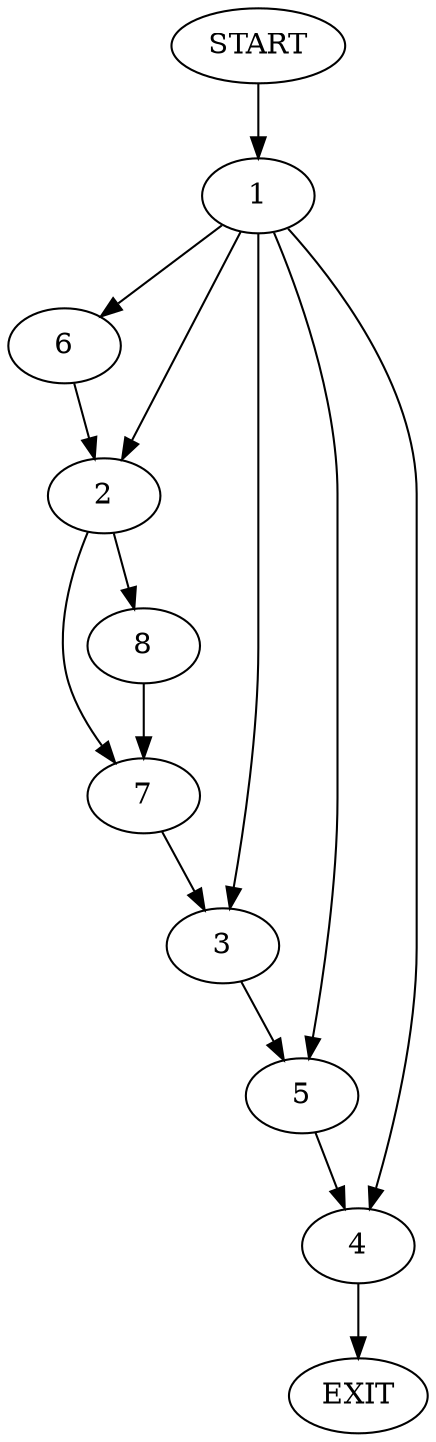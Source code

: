 digraph {
0 [label="START"]
9 [label="EXIT"]
0 -> 1
1 -> 2
1 -> 3
1 -> 4
1 -> 5
1 -> 6
3 -> 5
4 -> 9
5 -> 4
2 -> 7
2 -> 8
6 -> 2
8 -> 7
7 -> 3
}
